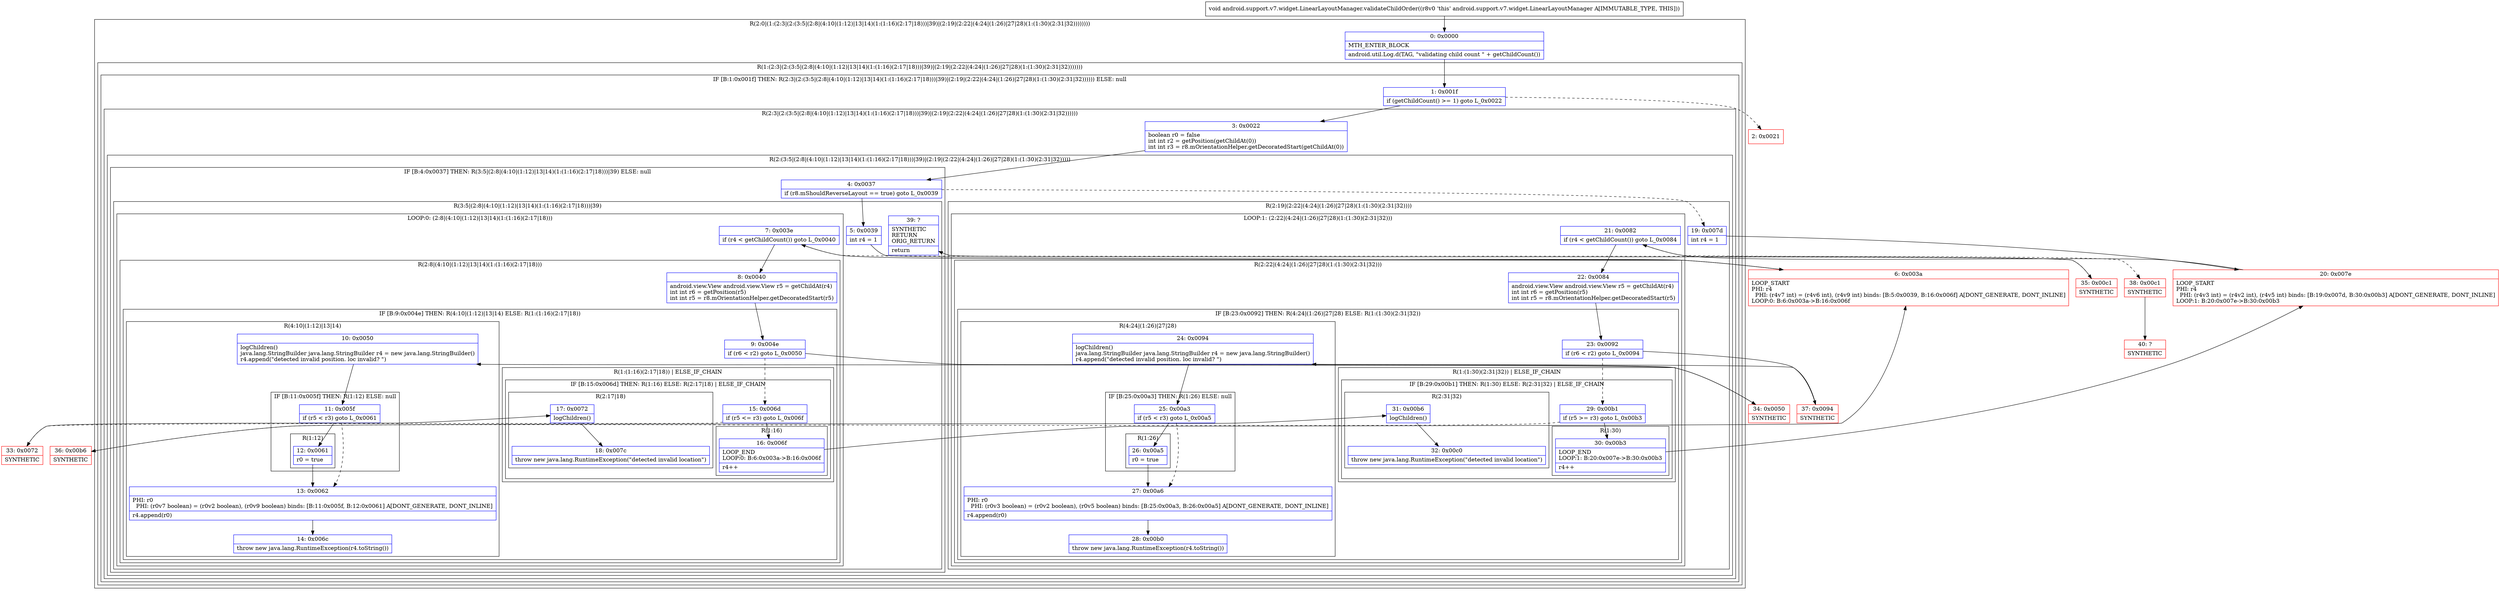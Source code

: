 digraph "CFG forandroid.support.v7.widget.LinearLayoutManager.validateChildOrder()V" {
subgraph cluster_Region_1295591642 {
label = "R(2:0|(1:(2:3|(2:(3:5|(2:8|(4:10|(1:12)|13|14)(1:(1:16)(2:17|18)))|39)|(2:19|(2:22|(4:24|(1:26)|27|28)(1:(1:30)(2:31|32))))))))";
node [shape=record,color=blue];
Node_0 [shape=record,label="{0\:\ 0x0000|MTH_ENTER_BLOCK\l|android.util.Log.d(TAG, \"validating child count \" + getChildCount())\l}"];
subgraph cluster_Region_75600795 {
label = "R(1:(2:3|(2:(3:5|(2:8|(4:10|(1:12)|13|14)(1:(1:16)(2:17|18)))|39)|(2:19|(2:22|(4:24|(1:26)|27|28)(1:(1:30)(2:31|32)))))))";
node [shape=record,color=blue];
subgraph cluster_IfRegion_1328667377 {
label = "IF [B:1:0x001f] THEN: R(2:3|(2:(3:5|(2:8|(4:10|(1:12)|13|14)(1:(1:16)(2:17|18)))|39)|(2:19|(2:22|(4:24|(1:26)|27|28)(1:(1:30)(2:31|32)))))) ELSE: null";
node [shape=record,color=blue];
Node_1 [shape=record,label="{1\:\ 0x001f|if (getChildCount() \>= 1) goto L_0x0022\l}"];
subgraph cluster_Region_1593916032 {
label = "R(2:3|(2:(3:5|(2:8|(4:10|(1:12)|13|14)(1:(1:16)(2:17|18)))|39)|(2:19|(2:22|(4:24|(1:26)|27|28)(1:(1:30)(2:31|32))))))";
node [shape=record,color=blue];
Node_3 [shape=record,label="{3\:\ 0x0022|boolean r0 = false\lint int r2 = getPosition(getChildAt(0))\lint int r3 = r8.mOrientationHelper.getDecoratedStart(getChildAt(0))\l}"];
subgraph cluster_Region_1120646622 {
label = "R(2:(3:5|(2:8|(4:10|(1:12)|13|14)(1:(1:16)(2:17|18)))|39)|(2:19|(2:22|(4:24|(1:26)|27|28)(1:(1:30)(2:31|32)))))";
node [shape=record,color=blue];
subgraph cluster_IfRegion_1177561765 {
label = "IF [B:4:0x0037] THEN: R(3:5|(2:8|(4:10|(1:12)|13|14)(1:(1:16)(2:17|18)))|39) ELSE: null";
node [shape=record,color=blue];
Node_4 [shape=record,label="{4\:\ 0x0037|if (r8.mShouldReverseLayout == true) goto L_0x0039\l}"];
subgraph cluster_Region_130308933 {
label = "R(3:5|(2:8|(4:10|(1:12)|13|14)(1:(1:16)(2:17|18)))|39)";
node [shape=record,color=blue];
Node_5 [shape=record,label="{5\:\ 0x0039|int r4 = 1\l}"];
subgraph cluster_LoopRegion_1460098089 {
label = "LOOP:0: (2:8|(4:10|(1:12)|13|14)(1:(1:16)(2:17|18)))";
node [shape=record,color=blue];
Node_7 [shape=record,label="{7\:\ 0x003e|if (r4 \< getChildCount()) goto L_0x0040\l}"];
subgraph cluster_Region_1188184153 {
label = "R(2:8|(4:10|(1:12)|13|14)(1:(1:16)(2:17|18)))";
node [shape=record,color=blue];
Node_8 [shape=record,label="{8\:\ 0x0040|android.view.View android.view.View r5 = getChildAt(r4)\lint int r6 = getPosition(r5)\lint int r5 = r8.mOrientationHelper.getDecoratedStart(r5)\l}"];
subgraph cluster_IfRegion_1493215703 {
label = "IF [B:9:0x004e] THEN: R(4:10|(1:12)|13|14) ELSE: R(1:(1:16)(2:17|18))";
node [shape=record,color=blue];
Node_9 [shape=record,label="{9\:\ 0x004e|if (r6 \< r2) goto L_0x0050\l}"];
subgraph cluster_Region_1576523482 {
label = "R(4:10|(1:12)|13|14)";
node [shape=record,color=blue];
Node_10 [shape=record,label="{10\:\ 0x0050|logChildren()\ljava.lang.StringBuilder java.lang.StringBuilder r4 = new java.lang.StringBuilder()\lr4.append(\"detected invalid position. loc invalid? \")\l}"];
subgraph cluster_IfRegion_599792333 {
label = "IF [B:11:0x005f] THEN: R(1:12) ELSE: null";
node [shape=record,color=blue];
Node_11 [shape=record,label="{11\:\ 0x005f|if (r5 \< r3) goto L_0x0061\l}"];
subgraph cluster_Region_1633041180 {
label = "R(1:12)";
node [shape=record,color=blue];
Node_12 [shape=record,label="{12\:\ 0x0061|r0 = true\l}"];
}
}
Node_13 [shape=record,label="{13\:\ 0x0062|PHI: r0 \l  PHI: (r0v7 boolean) = (r0v2 boolean), (r0v9 boolean) binds: [B:11:0x005f, B:12:0x0061] A[DONT_GENERATE, DONT_INLINE]\l|r4.append(r0)\l}"];
Node_14 [shape=record,label="{14\:\ 0x006c|throw new java.lang.RuntimeException(r4.toString())\l}"];
}
subgraph cluster_Region_1319466163 {
label = "R(1:(1:16)(2:17|18)) | ELSE_IF_CHAIN\l";
node [shape=record,color=blue];
subgraph cluster_IfRegion_1088571753 {
label = "IF [B:15:0x006d] THEN: R(1:16) ELSE: R(2:17|18) | ELSE_IF_CHAIN\l";
node [shape=record,color=blue];
Node_15 [shape=record,label="{15\:\ 0x006d|if (r5 \<= r3) goto L_0x006f\l}"];
subgraph cluster_Region_719347707 {
label = "R(1:16)";
node [shape=record,color=blue];
Node_16 [shape=record,label="{16\:\ 0x006f|LOOP_END\lLOOP:0: B:6:0x003a\-\>B:16:0x006f\l|r4++\l}"];
}
subgraph cluster_Region_251845060 {
label = "R(2:17|18)";
node [shape=record,color=blue];
Node_17 [shape=record,label="{17\:\ 0x0072|logChildren()\l}"];
Node_18 [shape=record,label="{18\:\ 0x007c|throw new java.lang.RuntimeException(\"detected invalid location\")\l}"];
}
}
}
}
}
}
Node_39 [shape=record,label="{39\:\ ?|SYNTHETIC\lRETURN\lORIG_RETURN\l|return\l}"];
}
}
subgraph cluster_Region_1096578440 {
label = "R(2:19|(2:22|(4:24|(1:26)|27|28)(1:(1:30)(2:31|32))))";
node [shape=record,color=blue];
Node_19 [shape=record,label="{19\:\ 0x007d|int r4 = 1\l}"];
subgraph cluster_LoopRegion_264131722 {
label = "LOOP:1: (2:22|(4:24|(1:26)|27|28)(1:(1:30)(2:31|32)))";
node [shape=record,color=blue];
Node_21 [shape=record,label="{21\:\ 0x0082|if (r4 \< getChildCount()) goto L_0x0084\l}"];
subgraph cluster_Region_630622794 {
label = "R(2:22|(4:24|(1:26)|27|28)(1:(1:30)(2:31|32)))";
node [shape=record,color=blue];
Node_22 [shape=record,label="{22\:\ 0x0084|android.view.View android.view.View r5 = getChildAt(r4)\lint int r6 = getPosition(r5)\lint int r5 = r8.mOrientationHelper.getDecoratedStart(r5)\l}"];
subgraph cluster_IfRegion_157214512 {
label = "IF [B:23:0x0092] THEN: R(4:24|(1:26)|27|28) ELSE: R(1:(1:30)(2:31|32))";
node [shape=record,color=blue];
Node_23 [shape=record,label="{23\:\ 0x0092|if (r6 \< r2) goto L_0x0094\l}"];
subgraph cluster_Region_200554526 {
label = "R(4:24|(1:26)|27|28)";
node [shape=record,color=blue];
Node_24 [shape=record,label="{24\:\ 0x0094|logChildren()\ljava.lang.StringBuilder java.lang.StringBuilder r4 = new java.lang.StringBuilder()\lr4.append(\"detected invalid position. loc invalid? \")\l}"];
subgraph cluster_IfRegion_477105843 {
label = "IF [B:25:0x00a3] THEN: R(1:26) ELSE: null";
node [shape=record,color=blue];
Node_25 [shape=record,label="{25\:\ 0x00a3|if (r5 \< r3) goto L_0x00a5\l}"];
subgraph cluster_Region_1363851044 {
label = "R(1:26)";
node [shape=record,color=blue];
Node_26 [shape=record,label="{26\:\ 0x00a5|r0 = true\l}"];
}
}
Node_27 [shape=record,label="{27\:\ 0x00a6|PHI: r0 \l  PHI: (r0v3 boolean) = (r0v2 boolean), (r0v5 boolean) binds: [B:25:0x00a3, B:26:0x00a5] A[DONT_GENERATE, DONT_INLINE]\l|r4.append(r0)\l}"];
Node_28 [shape=record,label="{28\:\ 0x00b0|throw new java.lang.RuntimeException(r4.toString())\l}"];
}
subgraph cluster_Region_284747967 {
label = "R(1:(1:30)(2:31|32)) | ELSE_IF_CHAIN\l";
node [shape=record,color=blue];
subgraph cluster_IfRegion_1659440490 {
label = "IF [B:29:0x00b1] THEN: R(1:30) ELSE: R(2:31|32) | ELSE_IF_CHAIN\l";
node [shape=record,color=blue];
Node_29 [shape=record,label="{29\:\ 0x00b1|if (r5 \>= r3) goto L_0x00b3\l}"];
subgraph cluster_Region_321377739 {
label = "R(1:30)";
node [shape=record,color=blue];
Node_30 [shape=record,label="{30\:\ 0x00b3|LOOP_END\lLOOP:1: B:20:0x007e\-\>B:30:0x00b3\l|r4++\l}"];
}
subgraph cluster_Region_1465552135 {
label = "R(2:31|32)";
node [shape=record,color=blue];
Node_31 [shape=record,label="{31\:\ 0x00b6|logChildren()\l}"];
Node_32 [shape=record,label="{32\:\ 0x00c0|throw new java.lang.RuntimeException(\"detected invalid location\")\l}"];
}
}
}
}
}
}
}
}
}
}
}
}
Node_2 [shape=record,color=red,label="{2\:\ 0x0021}"];
Node_6 [shape=record,color=red,label="{6\:\ 0x003a|LOOP_START\lPHI: r4 \l  PHI: (r4v7 int) = (r4v6 int), (r4v9 int) binds: [B:5:0x0039, B:16:0x006f] A[DONT_GENERATE, DONT_INLINE]\lLOOP:0: B:6:0x003a\-\>B:16:0x006f\l}"];
Node_20 [shape=record,color=red,label="{20\:\ 0x007e|LOOP_START\lPHI: r4 \l  PHI: (r4v3 int) = (r4v2 int), (r4v5 int) binds: [B:19:0x007d, B:30:0x00b3] A[DONT_GENERATE, DONT_INLINE]\lLOOP:1: B:20:0x007e\-\>B:30:0x00b3\l}"];
Node_33 [shape=record,color=red,label="{33\:\ 0x0072|SYNTHETIC\l}"];
Node_34 [shape=record,color=red,label="{34\:\ 0x0050|SYNTHETIC\l}"];
Node_35 [shape=record,color=red,label="{35\:\ 0x00c1|SYNTHETIC\l}"];
Node_36 [shape=record,color=red,label="{36\:\ 0x00b6|SYNTHETIC\l}"];
Node_37 [shape=record,color=red,label="{37\:\ 0x0094|SYNTHETIC\l}"];
Node_38 [shape=record,color=red,label="{38\:\ 0x00c1|SYNTHETIC\l}"];
Node_40 [shape=record,color=red,label="{40\:\ ?|SYNTHETIC\l}"];
MethodNode[shape=record,label="{void android.support.v7.widget.LinearLayoutManager.validateChildOrder((r8v0 'this' android.support.v7.widget.LinearLayoutManager A[IMMUTABLE_TYPE, THIS])) }"];
MethodNode -> Node_0;
Node_0 -> Node_1;
Node_1 -> Node_2[style=dashed];
Node_1 -> Node_3;
Node_3 -> Node_4;
Node_4 -> Node_5;
Node_4 -> Node_19[style=dashed];
Node_5 -> Node_6;
Node_7 -> Node_8;
Node_7 -> Node_35[style=dashed];
Node_8 -> Node_9;
Node_9 -> Node_15[style=dashed];
Node_9 -> Node_34;
Node_10 -> Node_11;
Node_11 -> Node_12;
Node_11 -> Node_13[style=dashed];
Node_12 -> Node_13;
Node_13 -> Node_14;
Node_15 -> Node_16;
Node_15 -> Node_33[style=dashed];
Node_16 -> Node_6;
Node_17 -> Node_18;
Node_19 -> Node_20;
Node_21 -> Node_22;
Node_21 -> Node_38[style=dashed];
Node_22 -> Node_23;
Node_23 -> Node_29[style=dashed];
Node_23 -> Node_37;
Node_24 -> Node_25;
Node_25 -> Node_26;
Node_25 -> Node_27[style=dashed];
Node_26 -> Node_27;
Node_27 -> Node_28;
Node_29 -> Node_30;
Node_29 -> Node_36[style=dashed];
Node_30 -> Node_20;
Node_31 -> Node_32;
Node_6 -> Node_7;
Node_20 -> Node_21;
Node_33 -> Node_17;
Node_34 -> Node_10;
Node_35 -> Node_39;
Node_36 -> Node_31;
Node_37 -> Node_24;
Node_38 -> Node_40;
}

